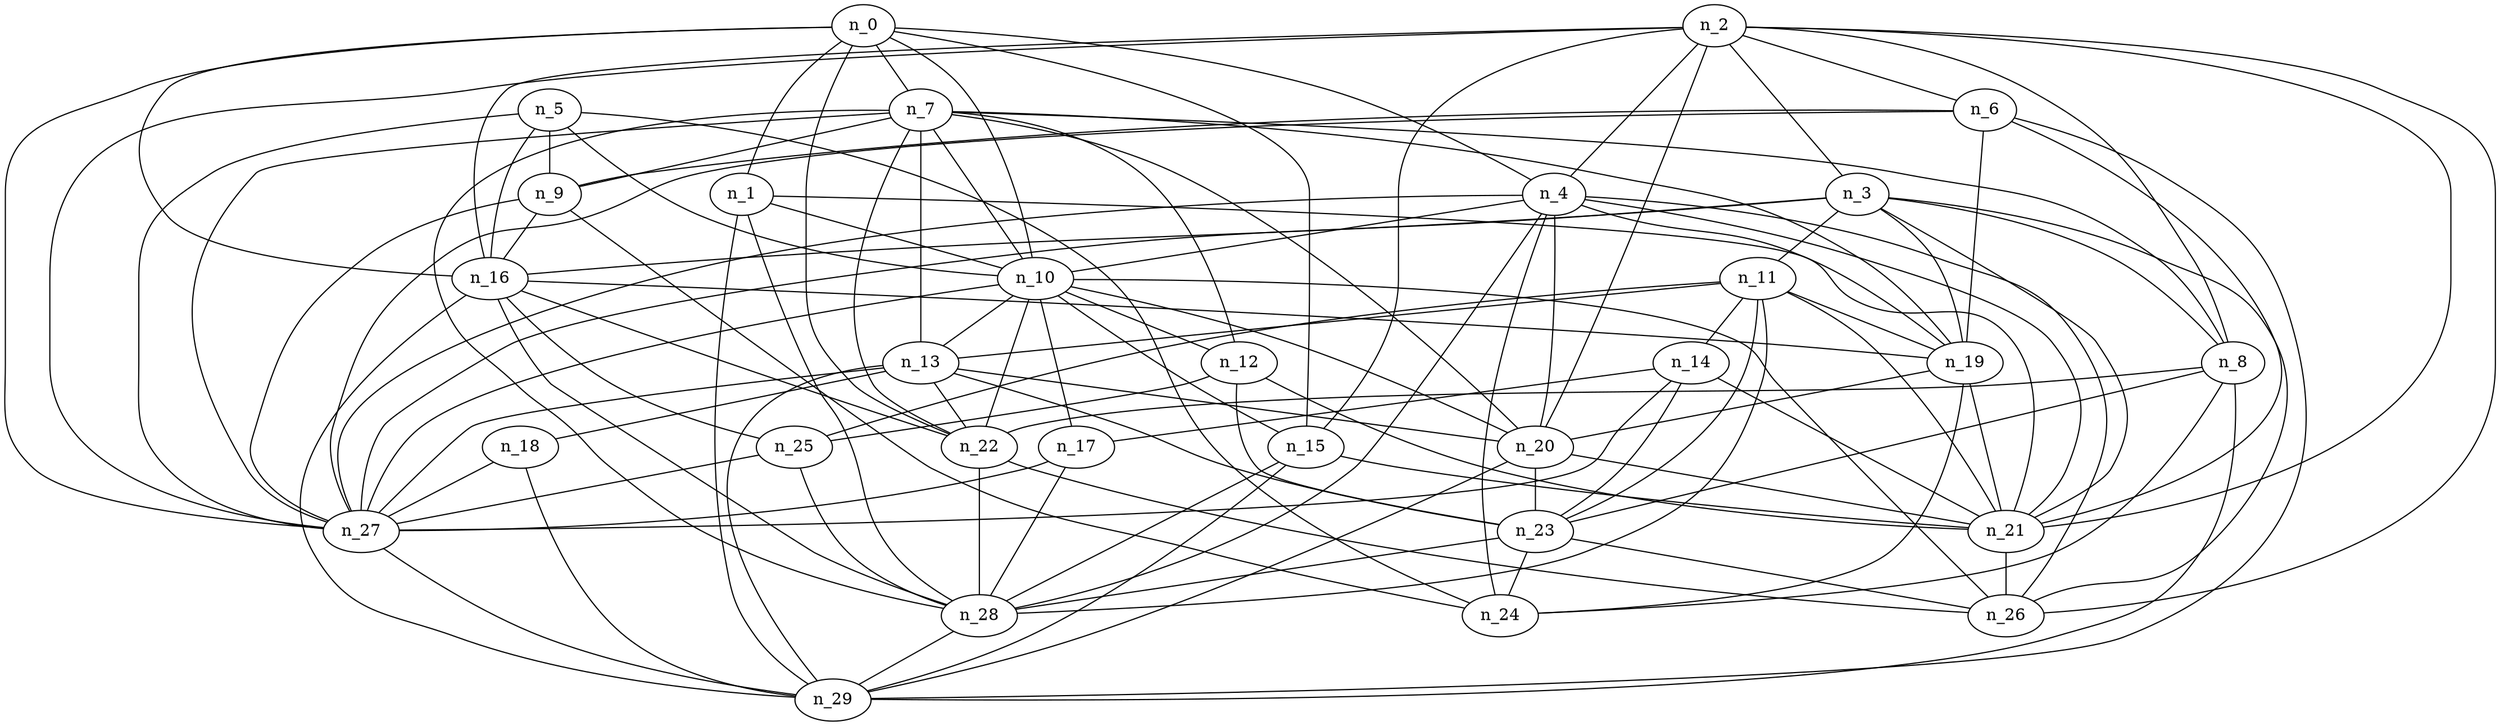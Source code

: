 graph grafoErdosRenyi_30_120  {
n_0;
n_1;
n_2;
n_3;
n_4;
n_5;
n_6;
n_7;
n_8;
n_9;
n_10;
n_11;
n_12;
n_13;
n_14;
n_15;
n_16;
n_17;
n_18;
n_19;
n_20;
n_21;
n_22;
n_23;
n_24;
n_25;
n_26;
n_27;
n_28;
n_29;
n_18 -- n_27;
n_4 -- n_20;
n_4 -- n_21;
n_17 -- n_28;
n_10 -- n_12;
n_22 -- n_28;
n_18 -- n_29;
n_3 -- n_19;
n_11 -- n_28;
n_10 -- n_15;
n_3 -- n_27;
n_25 -- n_27;
n_4 -- n_24;
n_0 -- n_1;
n_7 -- n_13;
n_9 -- n_24;
n_23 -- n_28;
n_12 -- n_23;
n_0 -- n_22;
n_5 -- n_9;
n_13 -- n_27;
n_14 -- n_17;
n_0 -- n_16;
n_6 -- n_29;
n_16 -- n_19;
n_6 -- n_9;
n_7 -- n_10;
n_4 -- n_28;
n_13 -- n_18;
n_8 -- n_22;
n_4 -- n_27;
n_7 -- n_20;
n_4 -- n_26;
n_2 -- n_8;
n_14 -- n_21;
n_3 -- n_11;
n_20 -- n_21;
n_17 -- n_27;
n_2 -- n_3;
n_15 -- n_29;
n_0 -- n_15;
n_2 -- n_6;
n_10 -- n_27;
n_11 -- n_25;
n_7 -- n_9;
n_16 -- n_25;
n_4 -- n_19;
n_14 -- n_23;
n_19 -- n_24;
n_6 -- n_21;
n_0 -- n_27;
n_10 -- n_26;
n_19 -- n_21;
n_7 -- n_19;
n_19 -- n_20;
n_2 -- n_21;
n_2 -- n_26;
n_12 -- n_25;
n_3 -- n_8;
n_2 -- n_27;
n_7 -- n_8;
n_6 -- n_19;
n_5 -- n_10;
n_25 -- n_28;
n_10 -- n_20;
n_8 -- n_24;
n_6 -- n_27;
n_2 -- n_4;
n_1 -- n_21;
n_3 -- n_26;
n_7 -- n_22;
n_16 -- n_29;
n_20 -- n_23;
n_0 -- n_10;
n_2 -- n_16;
n_8 -- n_23;
n_20 -- n_29;
n_7 -- n_28;
n_3 -- n_21;
n_13 -- n_20;
n_10 -- n_13;
n_2 -- n_15;
n_1 -- n_28;
n_7 -- n_27;
n_3 -- n_16;
n_23 -- n_24;
n_27 -- n_29;
n_10 -- n_22;
n_4 -- n_10;
n_15 -- n_28;
n_13 -- n_23;
n_7 -- n_12;
n_1 -- n_10;
n_22 -- n_26;
n_9 -- n_16;
n_11 -- n_19;
n_5 -- n_16;
n_11 -- n_21;
n_0 -- n_7;
n_9 -- n_27;
n_1 -- n_29;
n_23 -- n_26;
n_16 -- n_28;
n_0 -- n_4;
n_5 -- n_24;
n_11 -- n_23;
n_11 -- n_14;
n_5 -- n_27;
n_10 -- n_17;
n_12 -- n_21;
n_14 -- n_27;
n_11 -- n_13;
n_21 -- n_26;
n_13 -- n_22;
n_28 -- n_29;
n_8 -- n_29;
n_15 -- n_21;
n_13 -- n_29;
n_2 -- n_20;
n_16 -- n_22;
}